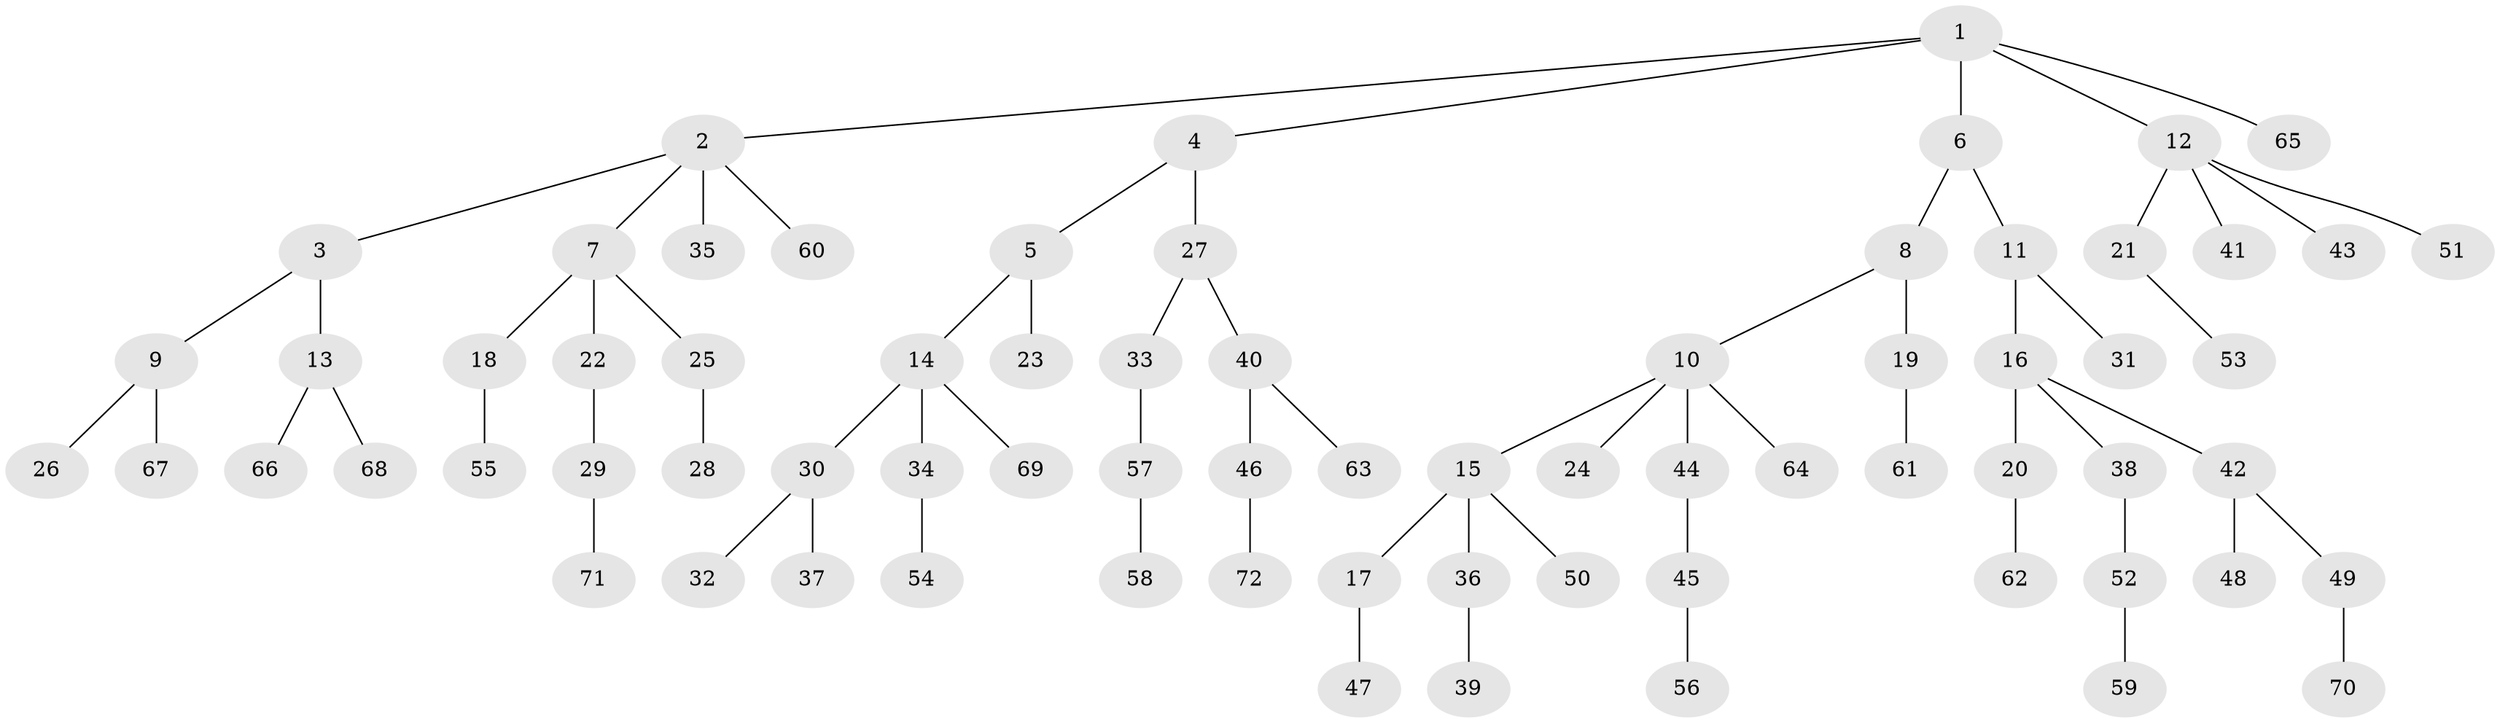 // Generated by graph-tools (version 1.1) at 2025/36/03/09/25 02:36:47]
// undirected, 72 vertices, 71 edges
graph export_dot {
graph [start="1"]
  node [color=gray90,style=filled];
  1;
  2;
  3;
  4;
  5;
  6;
  7;
  8;
  9;
  10;
  11;
  12;
  13;
  14;
  15;
  16;
  17;
  18;
  19;
  20;
  21;
  22;
  23;
  24;
  25;
  26;
  27;
  28;
  29;
  30;
  31;
  32;
  33;
  34;
  35;
  36;
  37;
  38;
  39;
  40;
  41;
  42;
  43;
  44;
  45;
  46;
  47;
  48;
  49;
  50;
  51;
  52;
  53;
  54;
  55;
  56;
  57;
  58;
  59;
  60;
  61;
  62;
  63;
  64;
  65;
  66;
  67;
  68;
  69;
  70;
  71;
  72;
  1 -- 2;
  1 -- 4;
  1 -- 6;
  1 -- 12;
  1 -- 65;
  2 -- 3;
  2 -- 7;
  2 -- 35;
  2 -- 60;
  3 -- 9;
  3 -- 13;
  4 -- 5;
  4 -- 27;
  5 -- 14;
  5 -- 23;
  6 -- 8;
  6 -- 11;
  7 -- 18;
  7 -- 22;
  7 -- 25;
  8 -- 10;
  8 -- 19;
  9 -- 26;
  9 -- 67;
  10 -- 15;
  10 -- 24;
  10 -- 44;
  10 -- 64;
  11 -- 16;
  11 -- 31;
  12 -- 21;
  12 -- 41;
  12 -- 43;
  12 -- 51;
  13 -- 66;
  13 -- 68;
  14 -- 30;
  14 -- 34;
  14 -- 69;
  15 -- 17;
  15 -- 36;
  15 -- 50;
  16 -- 20;
  16 -- 38;
  16 -- 42;
  17 -- 47;
  18 -- 55;
  19 -- 61;
  20 -- 62;
  21 -- 53;
  22 -- 29;
  25 -- 28;
  27 -- 33;
  27 -- 40;
  29 -- 71;
  30 -- 32;
  30 -- 37;
  33 -- 57;
  34 -- 54;
  36 -- 39;
  38 -- 52;
  40 -- 46;
  40 -- 63;
  42 -- 48;
  42 -- 49;
  44 -- 45;
  45 -- 56;
  46 -- 72;
  49 -- 70;
  52 -- 59;
  57 -- 58;
}
